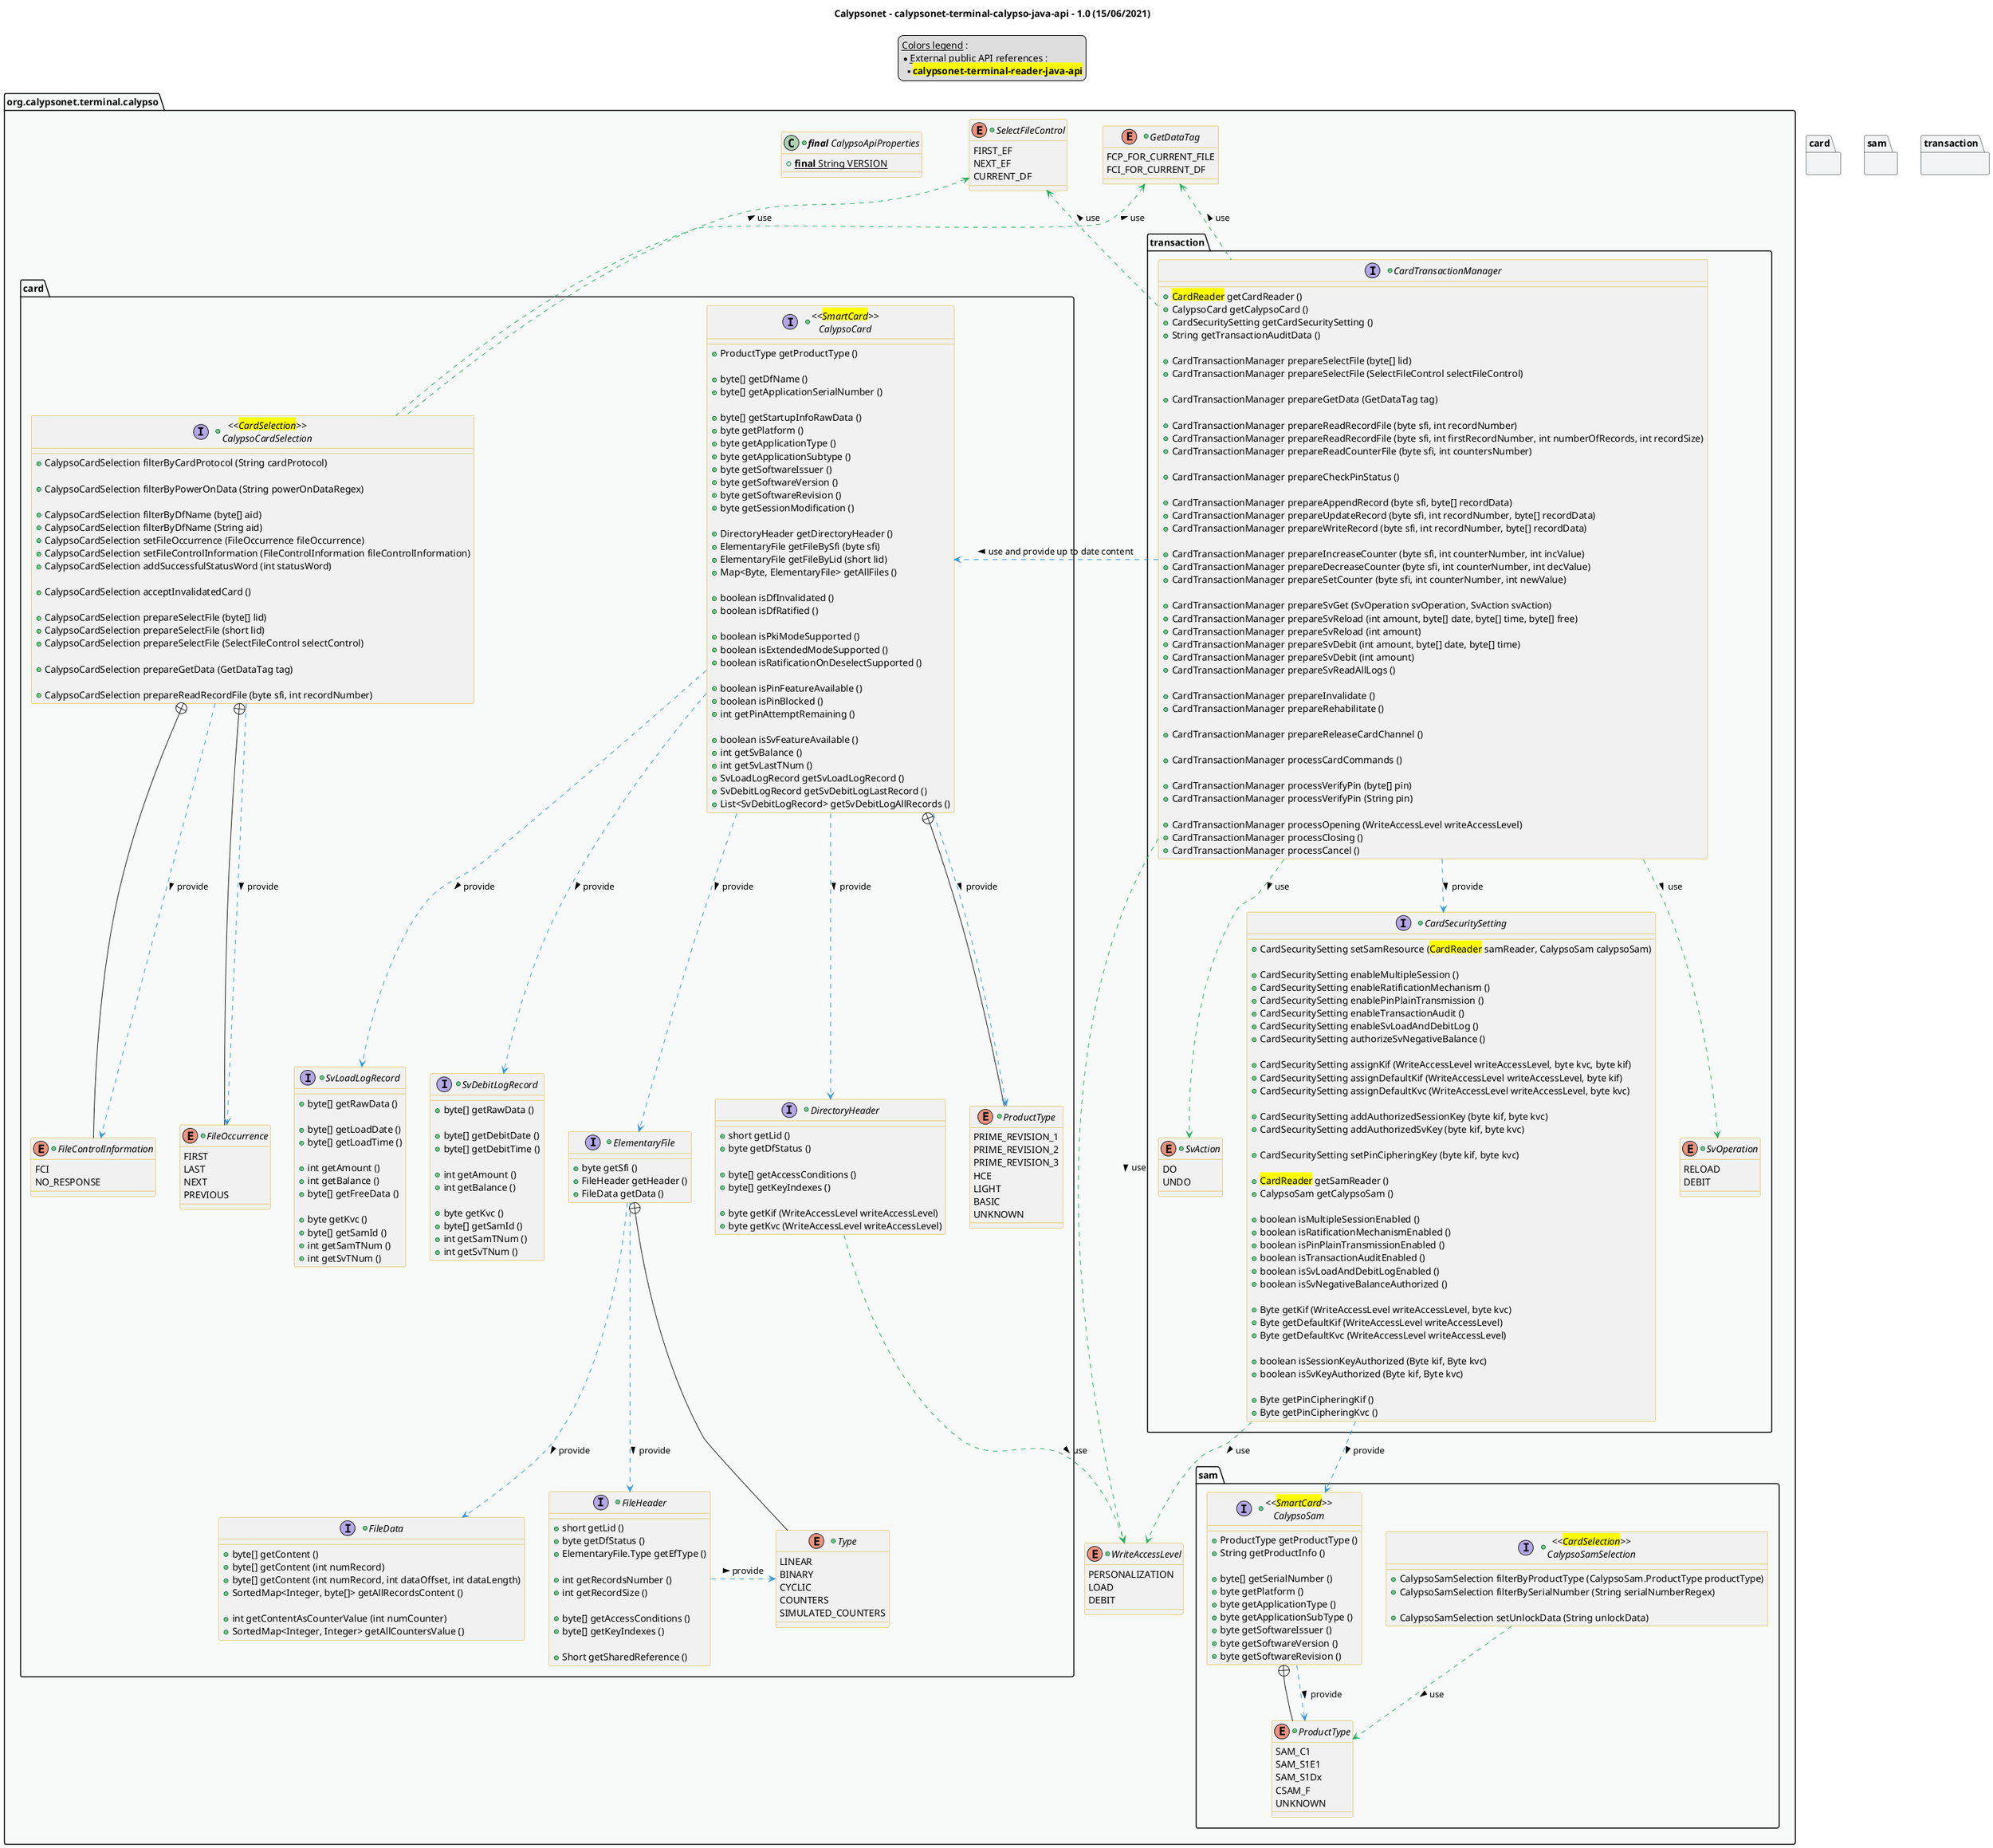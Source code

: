 @startuml
title
    Calypsonet - calypsonet-terminal-calypso-java-api - 1.0 (15/06/2021)
end title

' == THEME ==

'Couleurs issues de : https://htmlcolorcodes.com/fr/tableau-de-couleur/tableau-de-couleur-design-plat/
!define C_GREY1 F8F9F9
!define C_GREY2 F2F3F4
!define C_GREY3 E5E7E9
!define C_GREY4 D7DBDD
!define C_GREY5 CACFD2
!define C_GREY6 BDC3C7
!define C_LINK 3498DB
!define C_USE 27AE60

skinparam Shadowing false
skinparam ClassFontStyle italic
skinparam ClassBorderColor #D4AC0D
skinparam stereotypeABorderColor #A9DCDF
skinparam stereotypeIBorderColor #B4A7E5
skinparam stereotypeCBorderColor #ADD1B2
skinparam stereotypeEBorderColor #EB93DF
' Red
skinparam ClassBackgroundColor<<red>> #FDEDEC
skinparam ClassBorderColor<<red>> #E74C3C
hide <<red>> stereotype
' Purple
skinparam ClassBackgroundColor<<purple>> #F4ECF7
skinparam ClassBorderColor<<purple>> #8E44AD
hide <<purple>> stereotype
' blue
skinparam ClassBackgroundColor<<blue>> #EBF5FB
skinparam ClassBorderColor<<blue>> #3498DB
hide <<blue>> stereotype
' Green
skinparam ClassBackgroundColor<<green>> #E9F7EF
skinparam ClassBorderColor<<green>> #27AE60
hide <<green>> stereotype
' Grey
skinparam ClassBackgroundColor<<grey>> #EAECEE
skinparam ClassBorderColor<<grey>> #2C3E50
hide <<grey>> stereotype

' == CONTENT ==

legend top
    __Colors legend__ :
    * __External public API references__ :
    ** <back:yellow>**calypsonet-terminal-reader-java-api**</back>
end legend

package "org.calypsonet.terminal.calypso" as api {

    +class "**final** CalypsoApiProperties" as ApiProperties {
        +{static} **final** String VERSION
    }
    +enum WriteAccessLevel {
        PERSONALIZATION
        LOAD
        DEBIT
    }
    +enum SelectFileControl {
        FIRST_EF
        NEXT_EF
        CURRENT_DF
    }
    +enum GetDataTag {
        FCP_FOR_CURRENT_FILE
        FCI_FOR_CURRENT_DF
    }
    package card {
        +interface "<<<back:yellow>CardSelection</back>>>\nCalypsoCardSelection" as CalypsoCardSelection {
            +CalypsoCardSelection filterByCardProtocol (String cardProtocol)

            +CalypsoCardSelection filterByPowerOnData (String powerOnDataRegex)

            +CalypsoCardSelection filterByDfName (byte[] aid)
            +CalypsoCardSelection filterByDfName (String aid)
            +CalypsoCardSelection setFileOccurrence (FileOccurrence fileOccurrence)
            +CalypsoCardSelection setFileControlInformation (FileControlInformation fileControlInformation)
            +CalypsoCardSelection addSuccessfulStatusWord (int statusWord)

            +CalypsoCardSelection acceptInvalidatedCard ()

            +CalypsoCardSelection prepareSelectFile (byte[] lid)
            +CalypsoCardSelection prepareSelectFile (short lid)
            +CalypsoCardSelection prepareSelectFile (SelectFileControl selectControl)

            +CalypsoCardSelection prepareGetData (GetDataTag tag)

            +CalypsoCardSelection prepareReadRecordFile (byte sfi, int recordNumber)
        }
        +enum FileOccurrence {
            FIRST
            LAST
            NEXT
            PREVIOUS
        }
        +enum FileControlInformation {
            FCI
            NO_RESPONSE
        }
        +interface "<<<back:yellow>SmartCard</back>>>\nCalypsoCard" as CalypsoCard {
            +ProductType getProductType ()

            +byte[] getDfName ()
            +byte[] getApplicationSerialNumber ()

            +byte[] getStartupInfoRawData ()
            +byte getPlatform ()
            +byte getApplicationType ()
            +byte getApplicationSubtype ()
            +byte getSoftwareIssuer ()
            +byte getSoftwareVersion ()
            +byte getSoftwareRevision ()
            +byte getSessionModification ()

            +DirectoryHeader getDirectoryHeader ()
            +ElementaryFile getFileBySfi (byte sfi)
            +ElementaryFile getFileByLid (short lid)
            +Map<Byte, ElementaryFile> getAllFiles ()

            +boolean isDfInvalidated ()
            +boolean isDfRatified ()

            +boolean isPkiModeSupported ()
            +boolean isExtendedModeSupported ()
            +boolean isRatificationOnDeselectSupported ()

            +boolean isPinFeatureAvailable ()
            +boolean isPinBlocked ()
            +int getPinAttemptRemaining ()

            +boolean isSvFeatureAvailable ()
            +int getSvBalance ()
            +int getSvLastTNum ()
            +SvLoadLogRecord getSvLoadLogRecord ()
            +SvDebitLogRecord getSvDebitLogLastRecord ()
            +List<SvDebitLogRecord> getSvDebitLogAllRecords ()
        }
        +interface DirectoryHeader {
            +short getLid ()
            +byte getDfStatus ()

            +byte[] getAccessConditions ()
            +byte[] getKeyIndexes ()

            +byte getKif (WriteAccessLevel writeAccessLevel)
            +byte getKvc (WriteAccessLevel writeAccessLevel)
        }
        +interface ElementaryFile {
            +byte getSfi ()
            +FileHeader getHeader ()
            +FileData getData ()
        }
        +interface FileHeader {
            +short getLid ()
            +byte getDfStatus ()
            +ElementaryFile.Type getEfType ()

            +int getRecordsNumber ()
            +int getRecordSize ()

            +byte[] getAccessConditions ()
            +byte[] getKeyIndexes ()

            +Short getSharedReference ()
        }
        +enum "Type" as FileType {
            LINEAR
            BINARY
            CYCLIC
            COUNTERS
            SIMULATED_COUNTERS
        }
        +interface FileData {
            +byte[] getContent ()
            +byte[] getContent (int numRecord)
            +byte[] getContent (int numRecord, int dataOffset, int dataLength)
            +SortedMap<Integer, byte[]> getAllRecordsContent ()

            +int getContentAsCounterValue (int numCounter)
            +SortedMap<Integer, Integer> getAllCountersValue ()
        }
        +enum "ProductType" as CardProductType {
            PRIME_REVISION_1
            PRIME_REVISION_2
            PRIME_REVISION_3
            HCE
            LIGHT
            BASIC
            UNKNOWN
        }
        +interface SvLoadLogRecord {
            +byte[] getRawData ()

            +byte[] getLoadDate ()
            +byte[] getLoadTime ()

            +int getAmount ()
            +int getBalance ()
            +byte[] getFreeData ()

            +byte getKvc ()
            +byte[] getSamId ()
            +int getSamTNum ()
            +int getSvTNum ()
        }
        +interface SvDebitLogRecord {
            +byte[] getRawData ()

            +byte[] getDebitDate ()
            +byte[] getDebitTime ()

            +int getAmount ()
            +int getBalance ()

            +byte getKvc ()
            +byte[] getSamId ()
            +int getSamTNum ()
            +int getSvTNum ()
        }
    }
    package sam {
        +interface "<<<back:yellow>CardSelection</back>>>\nCalypsoSamSelection" as CalypsoSamSelection {
            +CalypsoSamSelection filterByProductType (CalypsoSam.ProductType productType)
            +CalypsoSamSelection filterBySerialNumber (String serialNumberRegex)

            +CalypsoSamSelection setUnlockData (String unlockData)
        }
        +interface "<<<back:yellow>SmartCard</back>>>\nCalypsoSam" as CalypsoSam {
            +ProductType getProductType ()
            +String getProductInfo ()

            +byte[] getSerialNumber ()
            +byte getPlatform ()
            +byte getApplicationType ()
            +byte getApplicationSubType ()
            +byte getSoftwareIssuer ()
            +byte getSoftwareVersion ()
            +byte getSoftwareRevision ()
        }
        +enum "ProductType" as SamProductType {
            SAM_C1
            SAM_S1E1
            SAM_S1Dx
            CSAM_F
            UNKNOWN
        }
    }
    package transaction {
        +interface CardTransactionManager {
            +<back:yellow>CardReader</back> getCardReader ()
            +CalypsoCard getCalypsoCard ()
            +CardSecuritySetting getCardSecuritySetting ()
            +String getTransactionAuditData ()

            +CardTransactionManager prepareSelectFile (byte[] lid)
            +CardTransactionManager prepareSelectFile (SelectFileControl selectFileControl)

            +CardTransactionManager prepareGetData (GetDataTag tag)

            +CardTransactionManager prepareReadRecordFile (byte sfi, int recordNumber)
            +CardTransactionManager prepareReadRecordFile (byte sfi, int firstRecordNumber, int numberOfRecords, int recordSize)
            +CardTransactionManager prepareReadCounterFile (byte sfi, int countersNumber)

            +CardTransactionManager prepareCheckPinStatus ()

            +CardTransactionManager prepareAppendRecord (byte sfi, byte[] recordData)
            +CardTransactionManager prepareUpdateRecord (byte sfi, int recordNumber, byte[] recordData)
            +CardTransactionManager prepareWriteRecord (byte sfi, int recordNumber, byte[] recordData)

            +CardTransactionManager prepareIncreaseCounter (byte sfi, int counterNumber, int incValue)
            +CardTransactionManager prepareDecreaseCounter (byte sfi, int counterNumber, int decValue)
            +CardTransactionManager prepareSetCounter (byte sfi, int counterNumber, int newValue)

            +CardTransactionManager prepareSvGet (SvOperation svOperation, SvAction svAction)
            +CardTransactionManager prepareSvReload (int amount, byte[] date, byte[] time, byte[] free)
            +CardTransactionManager prepareSvReload (int amount)
            +CardTransactionManager prepareSvDebit (int amount, byte[] date, byte[] time)
            +CardTransactionManager prepareSvDebit (int amount)
            +CardTransactionManager prepareSvReadAllLogs ()

            +CardTransactionManager prepareInvalidate ()
            +CardTransactionManager prepareRehabilitate ()

            +CardTransactionManager prepareReleaseCardChannel ()

            +CardTransactionManager processCardCommands ()

            +CardTransactionManager processVerifyPin (byte[] pin)
            +CardTransactionManager processVerifyPin (String pin)

            +CardTransactionManager processOpening (WriteAccessLevel writeAccessLevel)
            +CardTransactionManager processClosing ()
            +CardTransactionManager processCancel ()
        }
        +enum SvOperation {
            RELOAD
            DEBIT
        }
        +enum SvAction {
            DO
            UNDO
        }
        +interface CardSecuritySetting {
            +CardSecuritySetting setSamResource (<back:yellow>CardReader</back> samReader, CalypsoSam calypsoSam)

            +CardSecuritySetting enableMultipleSession ()
            +CardSecuritySetting enableRatificationMechanism ()
            +CardSecuritySetting enablePinPlainTransmission ()
            +CardSecuritySetting enableTransactionAudit ()
            +CardSecuritySetting enableSvLoadAndDebitLog ()
            +CardSecuritySetting authorizeSvNegativeBalance ()

            +CardSecuritySetting assignKif (WriteAccessLevel writeAccessLevel, byte kvc, byte kif)
            +CardSecuritySetting assignDefaultKif (WriteAccessLevel writeAccessLevel, byte kif)
            +CardSecuritySetting assignDefaultKvc (WriteAccessLevel writeAccessLevel, byte kvc)

            +CardSecuritySetting addAuthorizedSessionKey (byte kif, byte kvc)
            +CardSecuritySetting addAuthorizedSvKey (byte kif, byte kvc)

            +CardSecuritySetting setPinCipheringKey (byte kif, byte kvc)

            +<back:yellow>CardReader</back> getSamReader ()
            +CalypsoSam getCalypsoSam ()

            +boolean isMultipleSessionEnabled ()
            +boolean isRatificationMechanismEnabled ()
            +boolean isPinPlainTransmissionEnabled ()
            +boolean isTransactionAuditEnabled ()
            +boolean isSvLoadAndDebitLogEnabled ()
            +boolean isSvNegativeBalanceAuthorized ()

            +Byte getKif (WriteAccessLevel writeAccessLevel, byte kvc)
            +Byte getDefaultKif (WriteAccessLevel writeAccessLevel)
            +Byte getDefaultKvc (WriteAccessLevel writeAccessLevel)

            +boolean isSessionKeyAuthorized (Byte kif, Byte kvc)
            +boolean isSvKeyAuthorized (Byte kif, Byte kvc)

            +Byte getPinCipheringKif ()
            +Byte getPinCipheringKvc ()
        }
    }
}

' Associations

CalypsoCardSelection +-- FileOccurrence
CalypsoCardSelection ..> FileOccurrence #C_LINK : provide >
CalypsoCardSelection +-- FileControlInformation
CalypsoCardSelection ..> FileControlInformation #C_LINK : provide >

CardTransactionManager ..> WriteAccessLevel #C_USE : use >
CardTransactionManager ..> SvOperation #C_USE : use >
CardTransactionManager ..> SvAction #C_USE : use >
CardTransactionManager .up.> SelectFileControl #C_USE : use >
CardTransactionManager .up.> GetDataTag #C_USE : use >
CardTransactionManager .right.> CalypsoCard #C_LINK : use and provide up to date content >
CardTransactionManager ..> CardSecuritySetting #C_LINK : provide >

CardSecuritySetting ..> WriteAccessLevel #C_USE : use >
CardSecuritySetting ..> CalypsoSam #C_LINK : provide >

CalypsoSamSelection ..> SamProductType #C_USE : use >

CalypsoSam +-- SamProductType
CalypsoSam ..> SamProductType #C_LINK : provide >

CalypsoCardSelection .up.> SelectFileControl #C_USE : use >
CalypsoCardSelection .up.> GetDataTag #C_USE : use >

CalypsoCard ..> DirectoryHeader #C_LINK : provide >
CalypsoCard ..> ElementaryFile #C_LINK : provide >
CalypsoCard +-- CardProductType
CalypsoCard ..> CardProductType #C_LINK : provide >
CalypsoCard ..> SvLoadLogRecord #C_LINK : provide >
CalypsoCard ..> SvDebitLogRecord #C_LINK : provide >

DirectoryHeader ..> WriteAccessLevel #C_USE : use >

ElementaryFile +-- FileType
ElementaryFile ..> FileHeader #C_LINK : provide >
ElementaryFile ..> FileData #C_LINK : provide >

FileHeader .right.> FileType #C_LINK : provide >

' == LAYOUT ==

'ProductType -[hidden]- SamCardResourceServiceBuilder

' == STYLE ==

package api #C_GREY1 {}
package card #C_GREY2 {}
package sam #C_GREY2 {}
package transaction #C_GREY2 {}


@enduml